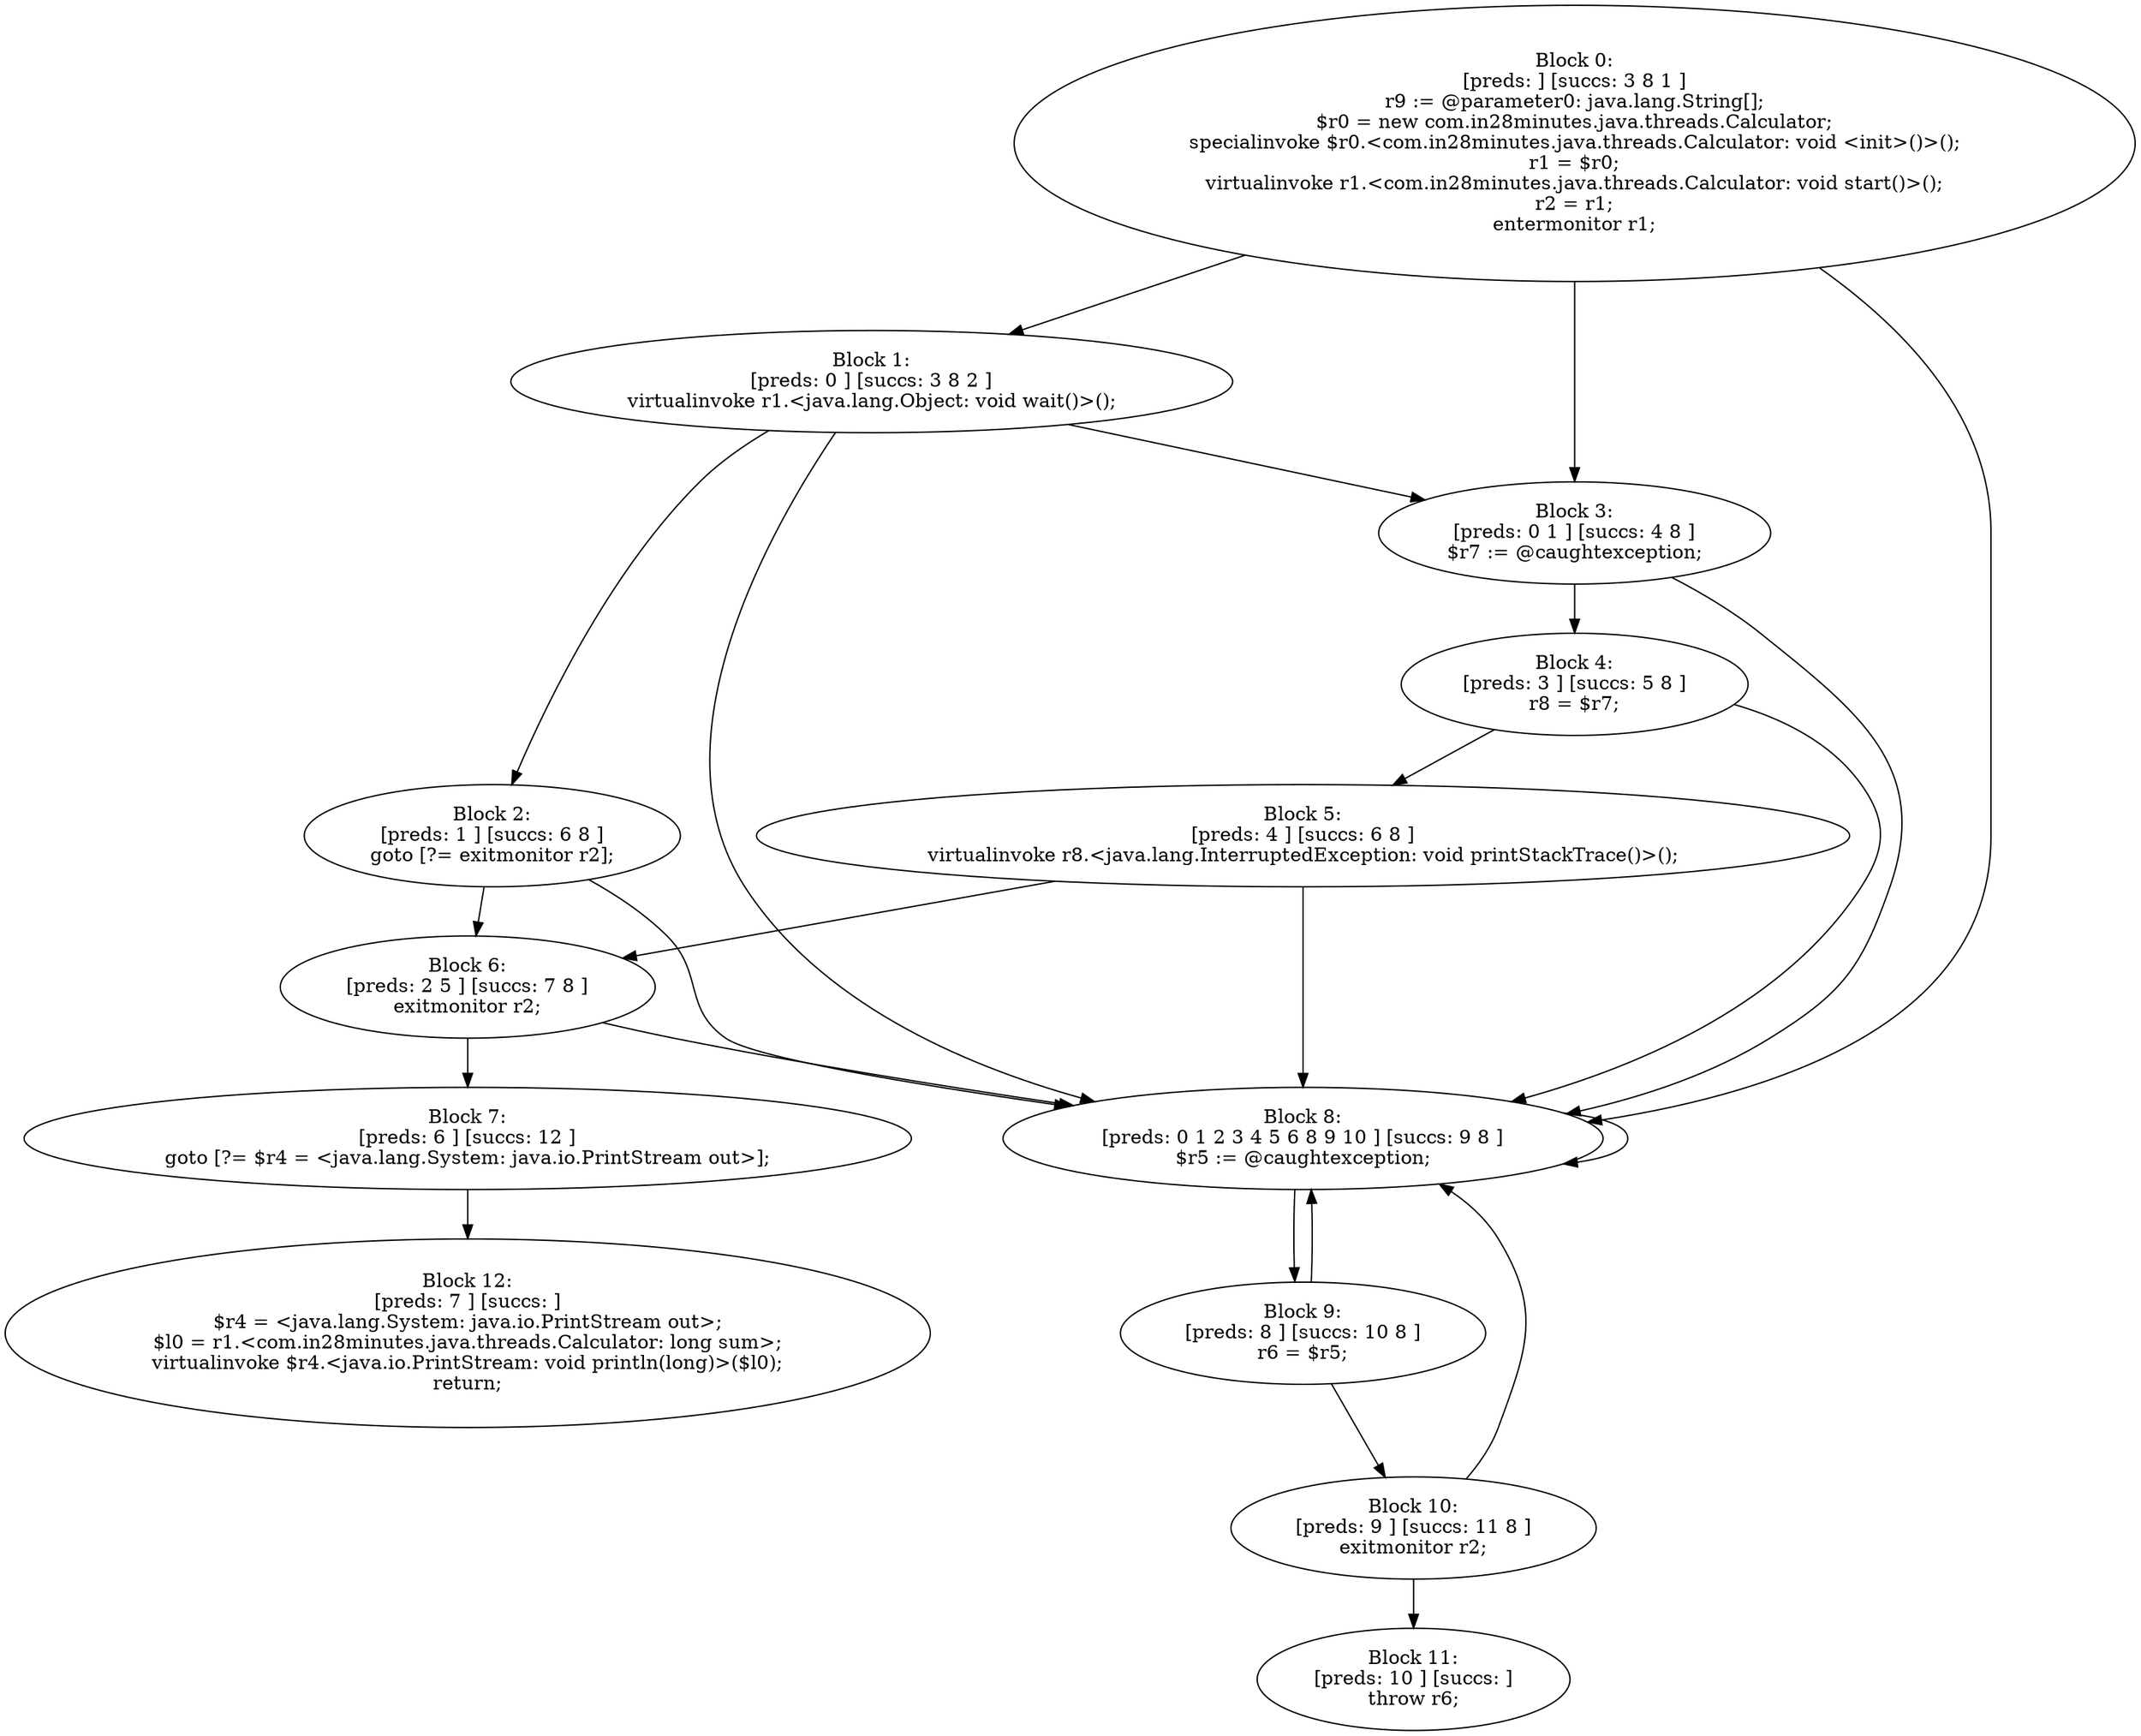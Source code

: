 digraph "unitGraph" {
    "Block 0:
[preds: ] [succs: 3 8 1 ]
r9 := @parameter0: java.lang.String[];
$r0 = new com.in28minutes.java.threads.Calculator;
specialinvoke $r0.<com.in28minutes.java.threads.Calculator: void <init>()>();
r1 = $r0;
virtualinvoke r1.<com.in28minutes.java.threads.Calculator: void start()>();
r2 = r1;
entermonitor r1;
"
    "Block 1:
[preds: 0 ] [succs: 3 8 2 ]
virtualinvoke r1.<java.lang.Object: void wait()>();
"
    "Block 2:
[preds: 1 ] [succs: 6 8 ]
goto [?= exitmonitor r2];
"
    "Block 3:
[preds: 0 1 ] [succs: 4 8 ]
$r7 := @caughtexception;
"
    "Block 4:
[preds: 3 ] [succs: 5 8 ]
r8 = $r7;
"
    "Block 5:
[preds: 4 ] [succs: 6 8 ]
virtualinvoke r8.<java.lang.InterruptedException: void printStackTrace()>();
"
    "Block 6:
[preds: 2 5 ] [succs: 7 8 ]
exitmonitor r2;
"
    "Block 7:
[preds: 6 ] [succs: 12 ]
goto [?= $r4 = <java.lang.System: java.io.PrintStream out>];
"
    "Block 8:
[preds: 0 1 2 3 4 5 6 8 9 10 ] [succs: 9 8 ]
$r5 := @caughtexception;
"
    "Block 9:
[preds: 8 ] [succs: 10 8 ]
r6 = $r5;
"
    "Block 10:
[preds: 9 ] [succs: 11 8 ]
exitmonitor r2;
"
    "Block 11:
[preds: 10 ] [succs: ]
throw r6;
"
    "Block 12:
[preds: 7 ] [succs: ]
$r4 = <java.lang.System: java.io.PrintStream out>;
$l0 = r1.<com.in28minutes.java.threads.Calculator: long sum>;
virtualinvoke $r4.<java.io.PrintStream: void println(long)>($l0);
return;
"
    "Block 0:
[preds: ] [succs: 3 8 1 ]
r9 := @parameter0: java.lang.String[];
$r0 = new com.in28minutes.java.threads.Calculator;
specialinvoke $r0.<com.in28minutes.java.threads.Calculator: void <init>()>();
r1 = $r0;
virtualinvoke r1.<com.in28minutes.java.threads.Calculator: void start()>();
r2 = r1;
entermonitor r1;
"->"Block 3:
[preds: 0 1 ] [succs: 4 8 ]
$r7 := @caughtexception;
";
    "Block 0:
[preds: ] [succs: 3 8 1 ]
r9 := @parameter0: java.lang.String[];
$r0 = new com.in28minutes.java.threads.Calculator;
specialinvoke $r0.<com.in28minutes.java.threads.Calculator: void <init>()>();
r1 = $r0;
virtualinvoke r1.<com.in28minutes.java.threads.Calculator: void start()>();
r2 = r1;
entermonitor r1;
"->"Block 8:
[preds: 0 1 2 3 4 5 6 8 9 10 ] [succs: 9 8 ]
$r5 := @caughtexception;
";
    "Block 0:
[preds: ] [succs: 3 8 1 ]
r9 := @parameter0: java.lang.String[];
$r0 = new com.in28minutes.java.threads.Calculator;
specialinvoke $r0.<com.in28minutes.java.threads.Calculator: void <init>()>();
r1 = $r0;
virtualinvoke r1.<com.in28minutes.java.threads.Calculator: void start()>();
r2 = r1;
entermonitor r1;
"->"Block 1:
[preds: 0 ] [succs: 3 8 2 ]
virtualinvoke r1.<java.lang.Object: void wait()>();
";
    "Block 1:
[preds: 0 ] [succs: 3 8 2 ]
virtualinvoke r1.<java.lang.Object: void wait()>();
"->"Block 3:
[preds: 0 1 ] [succs: 4 8 ]
$r7 := @caughtexception;
";
    "Block 1:
[preds: 0 ] [succs: 3 8 2 ]
virtualinvoke r1.<java.lang.Object: void wait()>();
"->"Block 8:
[preds: 0 1 2 3 4 5 6 8 9 10 ] [succs: 9 8 ]
$r5 := @caughtexception;
";
    "Block 1:
[preds: 0 ] [succs: 3 8 2 ]
virtualinvoke r1.<java.lang.Object: void wait()>();
"->"Block 2:
[preds: 1 ] [succs: 6 8 ]
goto [?= exitmonitor r2];
";
    "Block 2:
[preds: 1 ] [succs: 6 8 ]
goto [?= exitmonitor r2];
"->"Block 6:
[preds: 2 5 ] [succs: 7 8 ]
exitmonitor r2;
";
    "Block 2:
[preds: 1 ] [succs: 6 8 ]
goto [?= exitmonitor r2];
"->"Block 8:
[preds: 0 1 2 3 4 5 6 8 9 10 ] [succs: 9 8 ]
$r5 := @caughtexception;
";
    "Block 3:
[preds: 0 1 ] [succs: 4 8 ]
$r7 := @caughtexception;
"->"Block 4:
[preds: 3 ] [succs: 5 8 ]
r8 = $r7;
";
    "Block 3:
[preds: 0 1 ] [succs: 4 8 ]
$r7 := @caughtexception;
"->"Block 8:
[preds: 0 1 2 3 4 5 6 8 9 10 ] [succs: 9 8 ]
$r5 := @caughtexception;
";
    "Block 4:
[preds: 3 ] [succs: 5 8 ]
r8 = $r7;
"->"Block 5:
[preds: 4 ] [succs: 6 8 ]
virtualinvoke r8.<java.lang.InterruptedException: void printStackTrace()>();
";
    "Block 4:
[preds: 3 ] [succs: 5 8 ]
r8 = $r7;
"->"Block 8:
[preds: 0 1 2 3 4 5 6 8 9 10 ] [succs: 9 8 ]
$r5 := @caughtexception;
";
    "Block 5:
[preds: 4 ] [succs: 6 8 ]
virtualinvoke r8.<java.lang.InterruptedException: void printStackTrace()>();
"->"Block 6:
[preds: 2 5 ] [succs: 7 8 ]
exitmonitor r2;
";
    "Block 5:
[preds: 4 ] [succs: 6 8 ]
virtualinvoke r8.<java.lang.InterruptedException: void printStackTrace()>();
"->"Block 8:
[preds: 0 1 2 3 4 5 6 8 9 10 ] [succs: 9 8 ]
$r5 := @caughtexception;
";
    "Block 6:
[preds: 2 5 ] [succs: 7 8 ]
exitmonitor r2;
"->"Block 7:
[preds: 6 ] [succs: 12 ]
goto [?= $r4 = <java.lang.System: java.io.PrintStream out>];
";
    "Block 6:
[preds: 2 5 ] [succs: 7 8 ]
exitmonitor r2;
"->"Block 8:
[preds: 0 1 2 3 4 5 6 8 9 10 ] [succs: 9 8 ]
$r5 := @caughtexception;
";
    "Block 7:
[preds: 6 ] [succs: 12 ]
goto [?= $r4 = <java.lang.System: java.io.PrintStream out>];
"->"Block 12:
[preds: 7 ] [succs: ]
$r4 = <java.lang.System: java.io.PrintStream out>;
$l0 = r1.<com.in28minutes.java.threads.Calculator: long sum>;
virtualinvoke $r4.<java.io.PrintStream: void println(long)>($l0);
return;
";
    "Block 8:
[preds: 0 1 2 3 4 5 6 8 9 10 ] [succs: 9 8 ]
$r5 := @caughtexception;
"->"Block 9:
[preds: 8 ] [succs: 10 8 ]
r6 = $r5;
";
    "Block 8:
[preds: 0 1 2 3 4 5 6 8 9 10 ] [succs: 9 8 ]
$r5 := @caughtexception;
"->"Block 8:
[preds: 0 1 2 3 4 5 6 8 9 10 ] [succs: 9 8 ]
$r5 := @caughtexception;
";
    "Block 9:
[preds: 8 ] [succs: 10 8 ]
r6 = $r5;
"->"Block 10:
[preds: 9 ] [succs: 11 8 ]
exitmonitor r2;
";
    "Block 9:
[preds: 8 ] [succs: 10 8 ]
r6 = $r5;
"->"Block 8:
[preds: 0 1 2 3 4 5 6 8 9 10 ] [succs: 9 8 ]
$r5 := @caughtexception;
";
    "Block 10:
[preds: 9 ] [succs: 11 8 ]
exitmonitor r2;
"->"Block 11:
[preds: 10 ] [succs: ]
throw r6;
";
    "Block 10:
[preds: 9 ] [succs: 11 8 ]
exitmonitor r2;
"->"Block 8:
[preds: 0 1 2 3 4 5 6 8 9 10 ] [succs: 9 8 ]
$r5 := @caughtexception;
";
}
